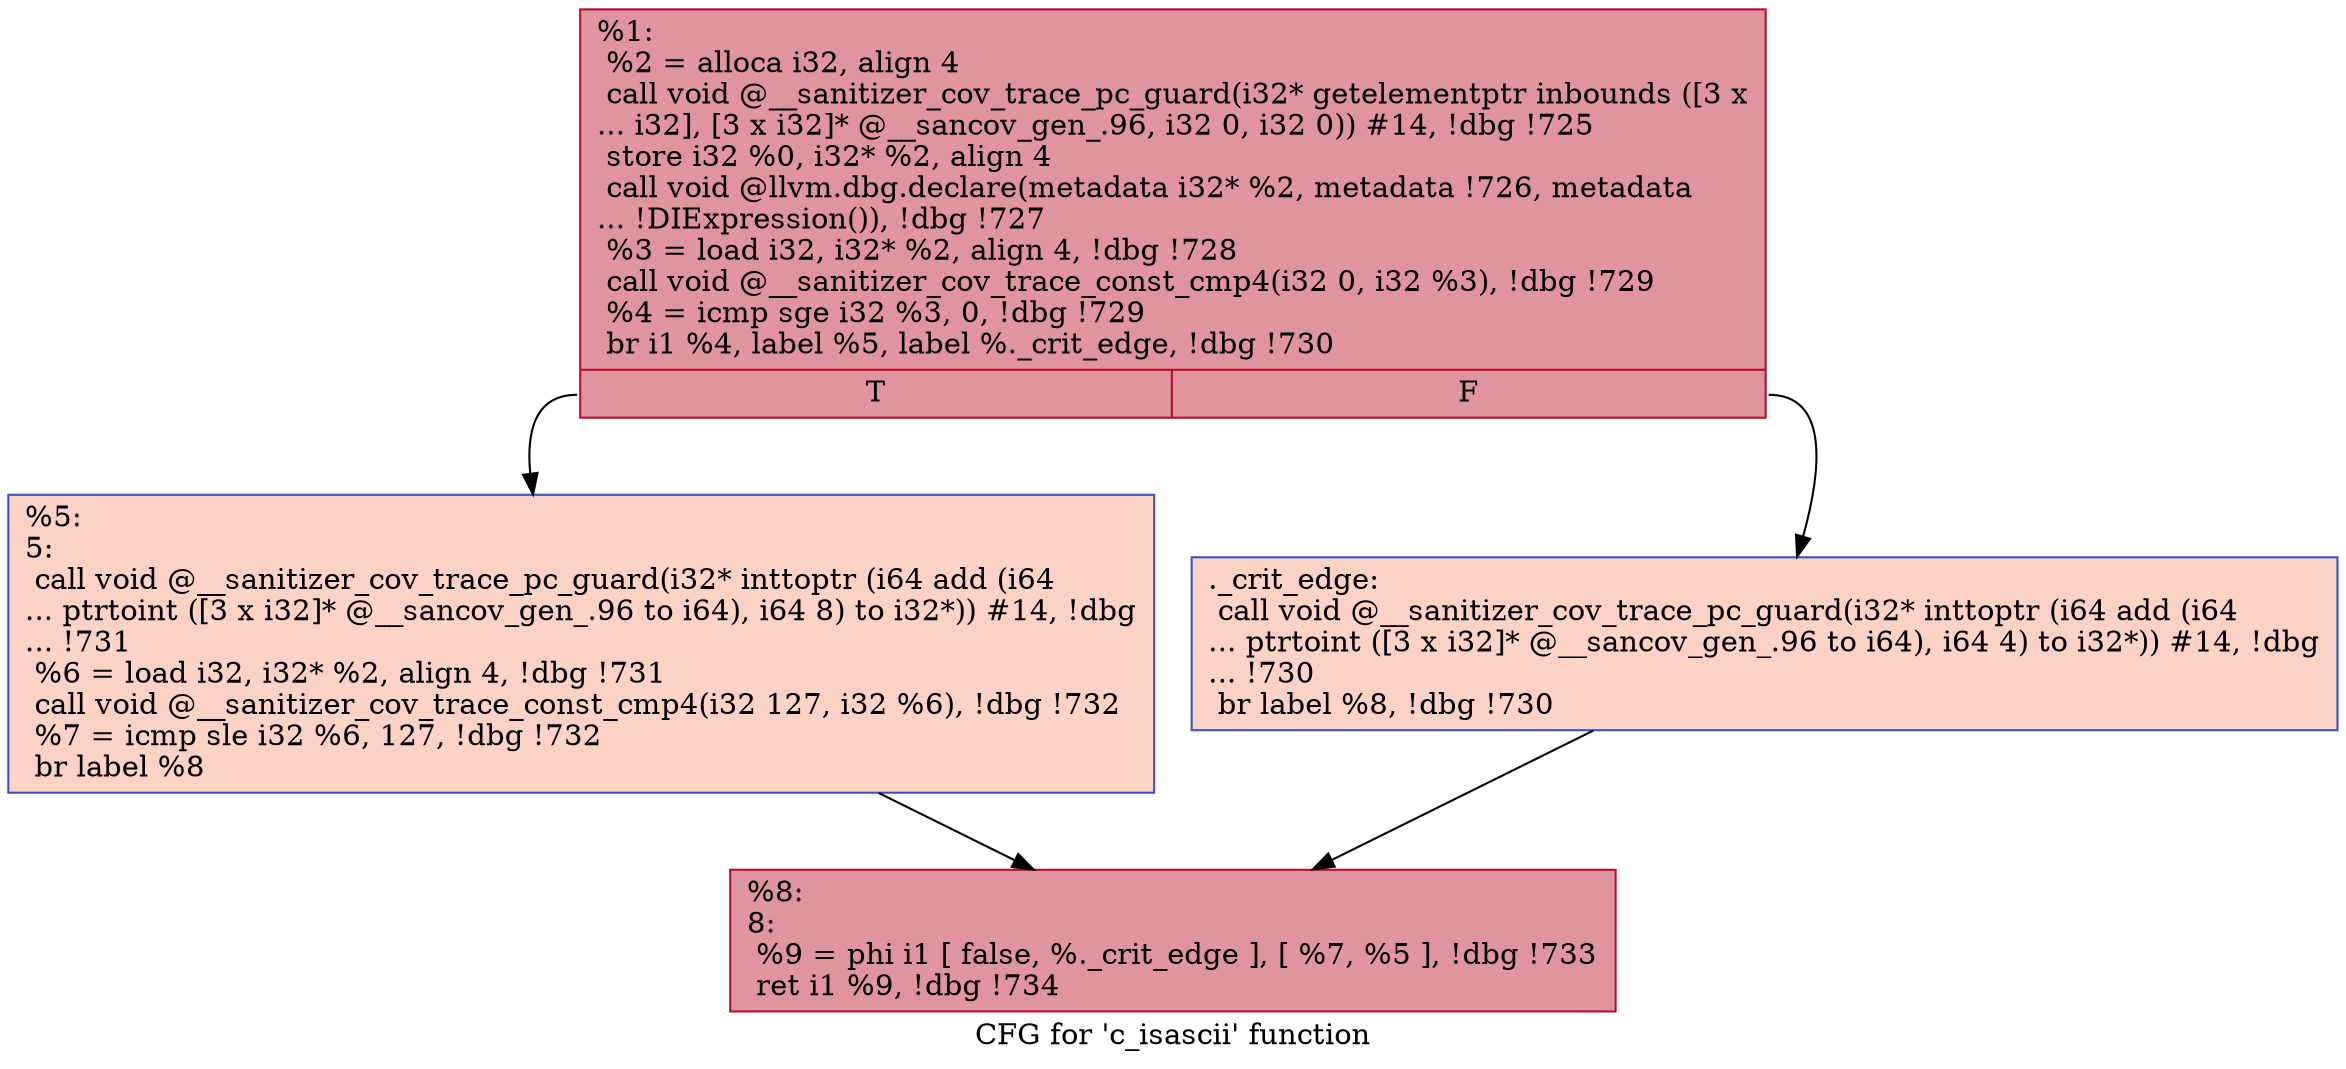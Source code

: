 digraph "CFG for 'c_isascii' function" {
	label="CFG for 'c_isascii' function";

	Node0x555ee50da520 [shape=record,color="#b70d28ff", style=filled, fillcolor="#b70d2870",label="{%1:\l  %2 = alloca i32, align 4\l  call void @__sanitizer_cov_trace_pc_guard(i32* getelementptr inbounds ([3 x\l... i32], [3 x i32]* @__sancov_gen_.96, i32 0, i32 0)) #14, !dbg !725\l  store i32 %0, i32* %2, align 4\l  call void @llvm.dbg.declare(metadata i32* %2, metadata !726, metadata\l... !DIExpression()), !dbg !727\l  %3 = load i32, i32* %2, align 4, !dbg !728\l  call void @__sanitizer_cov_trace_const_cmp4(i32 0, i32 %3), !dbg !729\l  %4 = icmp sge i32 %3, 0, !dbg !729\l  br i1 %4, label %5, label %._crit_edge, !dbg !730\l|{<s0>T|<s1>F}}"];
	Node0x555ee50da520:s0 -> Node0x555ee50da940;
	Node0x555ee50da520:s1 -> Node0x555ee50da8f0;
	Node0x555ee50da8f0 [shape=record,color="#3d50c3ff", style=filled, fillcolor="#f59c7d70",label="{._crit_edge:                                      \l  call void @__sanitizer_cov_trace_pc_guard(i32* inttoptr (i64 add (i64\l... ptrtoint ([3 x i32]* @__sancov_gen_.96 to i64), i64 4) to i32*)) #14, !dbg\l... !730\l  br label %8, !dbg !730\l}"];
	Node0x555ee50da8f0 -> Node0x555ee50da990;
	Node0x555ee50da940 [shape=record,color="#3d50c3ff", style=filled, fillcolor="#f59c7d70",label="{%5:\l5:                                                \l  call void @__sanitizer_cov_trace_pc_guard(i32* inttoptr (i64 add (i64\l... ptrtoint ([3 x i32]* @__sancov_gen_.96 to i64), i64 8) to i32*)) #14, !dbg\l... !731\l  %6 = load i32, i32* %2, align 4, !dbg !731\l  call void @__sanitizer_cov_trace_const_cmp4(i32 127, i32 %6), !dbg !732\l  %7 = icmp sle i32 %6, 127, !dbg !732\l  br label %8\l}"];
	Node0x555ee50da940 -> Node0x555ee50da990;
	Node0x555ee50da990 [shape=record,color="#b70d28ff", style=filled, fillcolor="#b70d2870",label="{%8:\l8:                                                \l  %9 = phi i1 [ false, %._crit_edge ], [ %7, %5 ], !dbg !733\l  ret i1 %9, !dbg !734\l}"];
}

